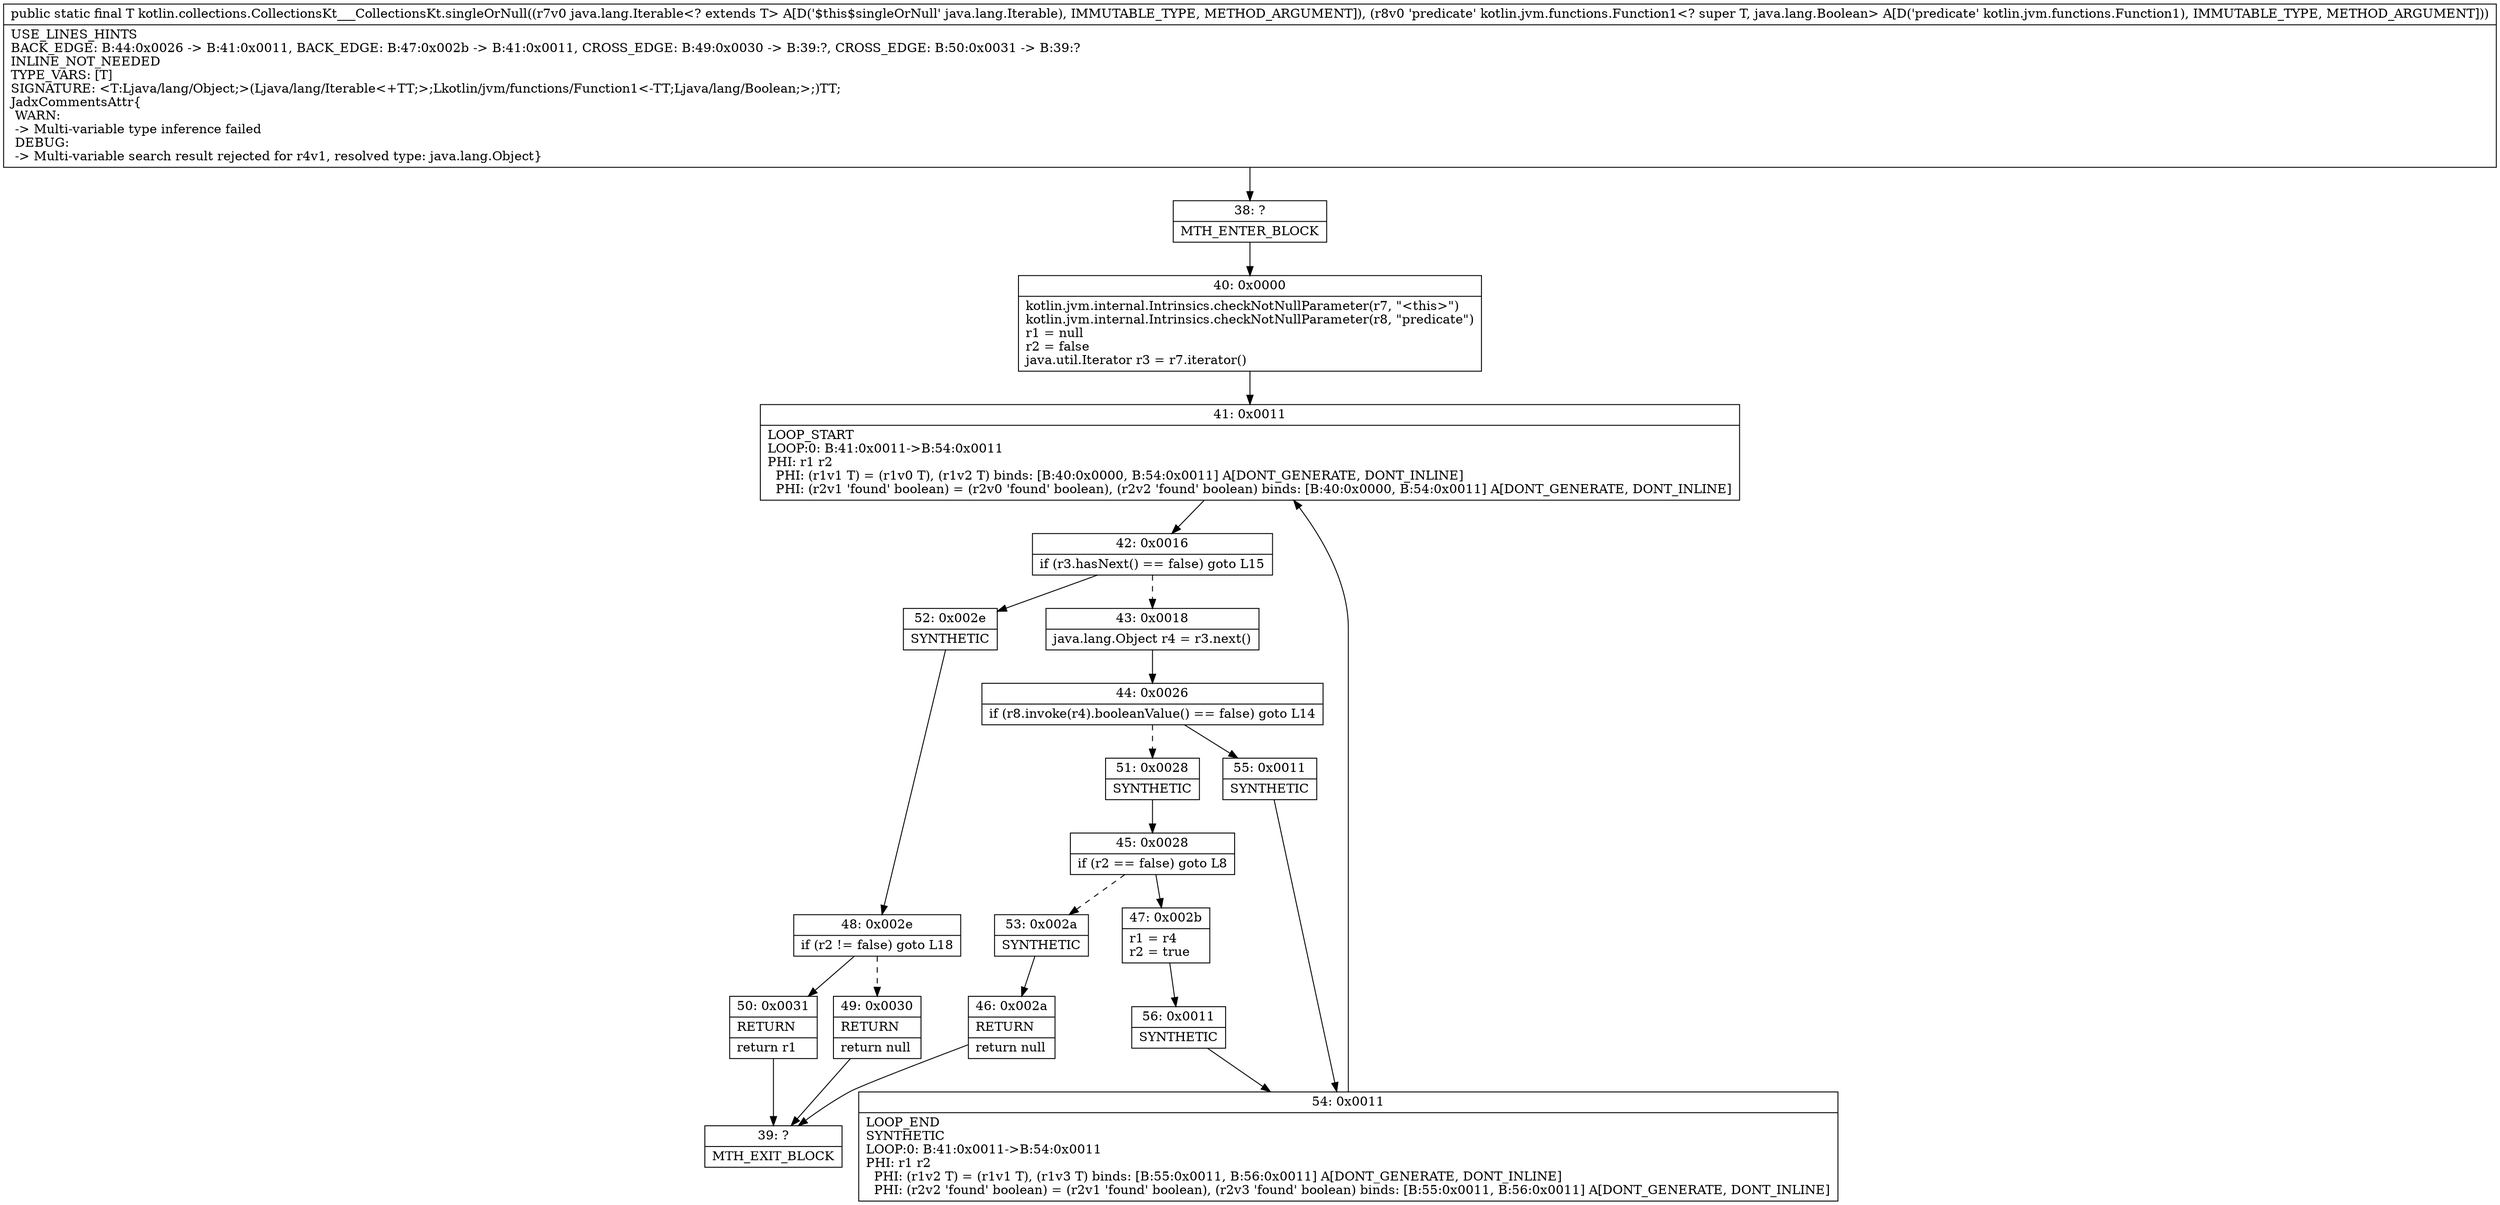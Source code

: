 digraph "CFG forkotlin.collections.CollectionsKt___CollectionsKt.singleOrNull(Ljava\/lang\/Iterable;Lkotlin\/jvm\/functions\/Function1;)Ljava\/lang\/Object;" {
Node_38 [shape=record,label="{38\:\ ?|MTH_ENTER_BLOCK\l}"];
Node_40 [shape=record,label="{40\:\ 0x0000|kotlin.jvm.internal.Intrinsics.checkNotNullParameter(r7, \"\<this\>\")\lkotlin.jvm.internal.Intrinsics.checkNotNullParameter(r8, \"predicate\")\lr1 = null\lr2 = false\ljava.util.Iterator r3 = r7.iterator()\l}"];
Node_41 [shape=record,label="{41\:\ 0x0011|LOOP_START\lLOOP:0: B:41:0x0011\-\>B:54:0x0011\lPHI: r1 r2 \l  PHI: (r1v1 T) = (r1v0 T), (r1v2 T) binds: [B:40:0x0000, B:54:0x0011] A[DONT_GENERATE, DONT_INLINE]\l  PHI: (r2v1 'found' boolean) = (r2v0 'found' boolean), (r2v2 'found' boolean) binds: [B:40:0x0000, B:54:0x0011] A[DONT_GENERATE, DONT_INLINE]\l}"];
Node_42 [shape=record,label="{42\:\ 0x0016|if (r3.hasNext() == false) goto L15\l}"];
Node_43 [shape=record,label="{43\:\ 0x0018|java.lang.Object r4 = r3.next()\l}"];
Node_44 [shape=record,label="{44\:\ 0x0026|if (r8.invoke(r4).booleanValue() == false) goto L14\l}"];
Node_51 [shape=record,label="{51\:\ 0x0028|SYNTHETIC\l}"];
Node_45 [shape=record,label="{45\:\ 0x0028|if (r2 == false) goto L8\l}"];
Node_47 [shape=record,label="{47\:\ 0x002b|r1 = r4\lr2 = true\l}"];
Node_56 [shape=record,label="{56\:\ 0x0011|SYNTHETIC\l}"];
Node_54 [shape=record,label="{54\:\ 0x0011|LOOP_END\lSYNTHETIC\lLOOP:0: B:41:0x0011\-\>B:54:0x0011\lPHI: r1 r2 \l  PHI: (r1v2 T) = (r1v1 T), (r1v3 T) binds: [B:55:0x0011, B:56:0x0011] A[DONT_GENERATE, DONT_INLINE]\l  PHI: (r2v2 'found' boolean) = (r2v1 'found' boolean), (r2v3 'found' boolean) binds: [B:55:0x0011, B:56:0x0011] A[DONT_GENERATE, DONT_INLINE]\l}"];
Node_53 [shape=record,label="{53\:\ 0x002a|SYNTHETIC\l}"];
Node_46 [shape=record,label="{46\:\ 0x002a|RETURN\l|return null\l}"];
Node_39 [shape=record,label="{39\:\ ?|MTH_EXIT_BLOCK\l}"];
Node_55 [shape=record,label="{55\:\ 0x0011|SYNTHETIC\l}"];
Node_52 [shape=record,label="{52\:\ 0x002e|SYNTHETIC\l}"];
Node_48 [shape=record,label="{48\:\ 0x002e|if (r2 != false) goto L18\l}"];
Node_49 [shape=record,label="{49\:\ 0x0030|RETURN\l|return null\l}"];
Node_50 [shape=record,label="{50\:\ 0x0031|RETURN\l|return r1\l}"];
MethodNode[shape=record,label="{public static final T kotlin.collections.CollectionsKt___CollectionsKt.singleOrNull((r7v0 java.lang.Iterable\<? extends T\> A[D('$this$singleOrNull' java.lang.Iterable), IMMUTABLE_TYPE, METHOD_ARGUMENT]), (r8v0 'predicate' kotlin.jvm.functions.Function1\<? super T, java.lang.Boolean\> A[D('predicate' kotlin.jvm.functions.Function1), IMMUTABLE_TYPE, METHOD_ARGUMENT]))  | USE_LINES_HINTS\lBACK_EDGE: B:44:0x0026 \-\> B:41:0x0011, BACK_EDGE: B:47:0x002b \-\> B:41:0x0011, CROSS_EDGE: B:49:0x0030 \-\> B:39:?, CROSS_EDGE: B:50:0x0031 \-\> B:39:?\lINLINE_NOT_NEEDED\lTYPE_VARS: [T]\lSIGNATURE: \<T:Ljava\/lang\/Object;\>(Ljava\/lang\/Iterable\<+TT;\>;Lkotlin\/jvm\/functions\/Function1\<\-TT;Ljava\/lang\/Boolean;\>;)TT;\lJadxCommentsAttr\{\l WARN: \l \-\> Multi\-variable type inference failed\l DEBUG: \l \-\> Multi\-variable search result rejected for r4v1, resolved type: java.lang.Object\}\l}"];
MethodNode -> Node_38;Node_38 -> Node_40;
Node_40 -> Node_41;
Node_41 -> Node_42;
Node_42 -> Node_43[style=dashed];
Node_42 -> Node_52;
Node_43 -> Node_44;
Node_44 -> Node_51[style=dashed];
Node_44 -> Node_55;
Node_51 -> Node_45;
Node_45 -> Node_47;
Node_45 -> Node_53[style=dashed];
Node_47 -> Node_56;
Node_56 -> Node_54;
Node_54 -> Node_41;
Node_53 -> Node_46;
Node_46 -> Node_39;
Node_55 -> Node_54;
Node_52 -> Node_48;
Node_48 -> Node_49[style=dashed];
Node_48 -> Node_50;
Node_49 -> Node_39;
Node_50 -> Node_39;
}

